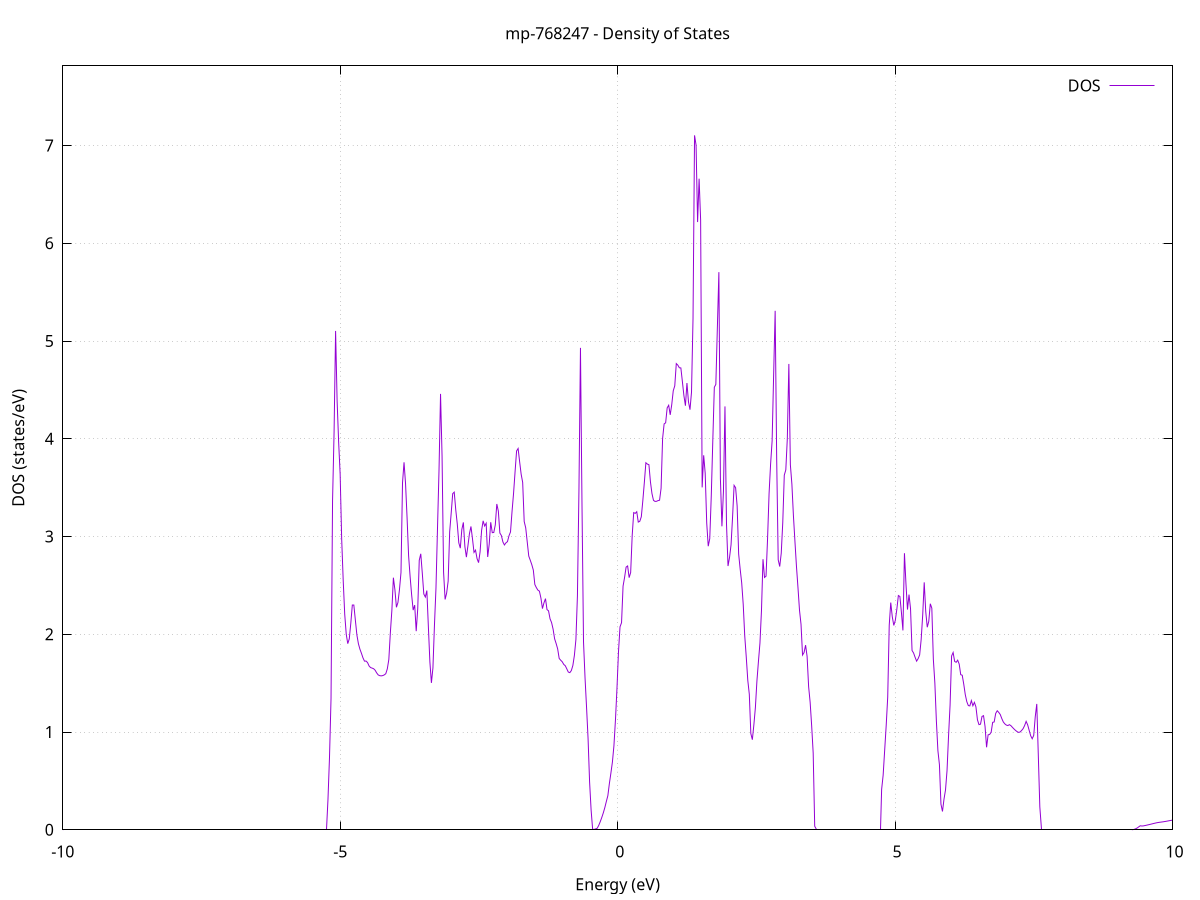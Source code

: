 set title 'mp-768247 - Density of States'
set xlabel 'Energy (eV)'
set ylabel 'DOS (states/eV)'
set grid
set xrange [-10:10]
set yrange [0:7.815]
set xzeroaxis lt -1
set terminal png size 800,600
set output 'mp-768247_dos_gnuplot.png'
plot '-' using 1:2 with lines title 'DOS'
-19.063900 0.000000
-19.036500 0.000000
-19.009100 0.000000
-18.981700 0.000000
-18.954300 0.000000
-18.926800 0.000000
-18.899400 0.000000
-18.872000 0.000000
-18.844600 0.000000
-18.817200 0.000000
-18.789800 0.000000
-18.762400 0.000000
-18.735000 0.000000
-18.707500 0.000000
-18.680100 0.000000
-18.652700 0.000000
-18.625300 0.000000
-18.597900 0.000000
-18.570500 0.000000
-18.543100 0.000000
-18.515600 0.000000
-18.488200 0.000000
-18.460800 0.000000
-18.433400 0.000000
-18.406000 0.000000
-18.378600 0.000000
-18.351200 0.000000
-18.323800 0.000000
-18.296300 0.000000
-18.268900 0.000000
-18.241500 0.000000
-18.214100 0.000000
-18.186700 0.000000
-18.159300 0.000000
-18.131900 0.000000
-18.104500 0.000000
-18.077000 0.000000
-18.049600 0.000000
-18.022200 0.000000
-17.994800 0.000000
-17.967400 0.000000
-17.940000 0.000000
-17.912600 0.000000
-17.885200 0.000000
-17.857700 0.000000
-17.830300 0.000000
-17.802900 0.000000
-17.775500 0.000000
-17.748100 0.000000
-17.720700 0.000000
-17.693300 0.000000
-17.665900 0.000000
-17.638400 0.000000
-17.611000 0.000000
-17.583600 0.000000
-17.556200 0.000000
-17.528800 0.000000
-17.501400 0.000000
-17.474000 0.000000
-17.446600 0.000000
-17.419100 0.000000
-17.391700 0.000000
-17.364300 0.000000
-17.336900 0.000000
-17.309500 0.000000
-17.282100 0.000000
-17.254700 0.000000
-17.227300 0.000000
-17.199800 0.000000
-17.172400 0.000000
-17.145000 0.000000
-17.117600 0.000000
-17.090200 0.000000
-17.062800 0.000000
-17.035400 0.000000
-17.007900 0.000000
-16.980500 0.000000
-16.953100 0.000000
-16.925700 0.000000
-16.898300 0.000000
-16.870900 0.000000
-16.843500 0.000000
-16.816100 0.000000
-16.788600 0.000000
-16.761200 0.000000
-16.733800 0.000000
-16.706400 0.000000
-16.679000 0.000000
-16.651600 0.000000
-16.624200 0.000000
-16.596800 0.000000
-16.569300 0.000700
-16.541900 0.105100
-16.514500 0.165600
-16.487100 0.220400
-16.459700 0.277800
-16.432300 0.307900
-16.404900 0.341600
-16.377500 0.380900
-16.350000 0.421600
-16.322600 0.456300
-16.295200 0.489900
-16.267800 0.523300
-16.240400 0.559100
-16.213000 0.596600
-16.185600 0.635300
-16.158200 0.675900
-16.130700 0.717000
-16.103300 0.759700
-16.075900 0.803700
-16.048500 0.848600
-16.021100 0.894900
-15.993700 0.950200
-15.966300 1.012400
-15.938900 1.081900
-15.911400 1.156900
-15.884000 1.239200
-15.856600 1.332300
-15.829200 1.462600
-15.801800 1.679400
-15.774400 1.948600
-15.747000 1.880600
-15.719500 1.943700
-15.692100 2.010200
-15.664700 2.240200
-15.637300 2.563400
-15.609900 2.058300
-15.582500 1.304100
-15.555100 0.216800
-15.527700 0.183700
-15.500200 1.673300
-15.472800 3.116500
-15.445400 3.650000
-15.418000 2.400900
-15.390600 2.479400
-15.363200 3.507300
-15.335800 2.810600
-15.308400 7.535700
-15.280900 5.643200
-15.253500 3.065900
-15.226100 2.288600
-15.198700 4.164400
-15.171300 6.234600
-15.143900 6.114800
-15.116500 7.021100
-15.089100 5.326800
-15.061600 4.287100
-15.034200 3.219400
-15.006800 3.078400
-14.979400 4.601000
-14.952000 9.776600
-14.924600 7.610400
-14.897200 4.649800
-14.869800 1.566600
-14.842300 1.125200
-14.814900 1.692500
-14.787500 3.796500
-14.760100 5.976800
-14.732700 6.984500
-14.705300 8.858600
-14.677900 7.486000
-14.650500 4.968900
-14.623000 5.445000
-14.595600 5.484100
-14.568200 4.708500
-14.540800 4.490600
-14.513400 4.224500
-14.486000 4.160500
-14.458600 3.259300
-14.431200 2.593300
-14.403700 2.095200
-14.376300 1.466800
-14.348900 0.206400
-14.321500 0.000000
-14.294100 0.000000
-14.266700 0.000000
-14.239300 0.000000
-14.211800 0.000000
-14.184400 0.000000
-14.157000 0.000000
-14.129600 0.000000
-14.102200 0.000000
-14.074800 0.000000
-14.047400 0.000000
-14.020000 0.000000
-13.992500 0.000000
-13.965100 0.000000
-13.937700 0.000000
-13.910300 0.000000
-13.882900 0.000000
-13.855500 0.000000
-13.828100 0.000000
-13.800700 0.000000
-13.773200 0.000000
-13.745800 0.000000
-13.718400 0.000000
-13.691000 0.000000
-13.663600 0.000000
-13.636200 0.000000
-13.608800 0.000000
-13.581400 0.000000
-13.553900 0.000000
-13.526500 0.000000
-13.499100 0.000000
-13.471700 0.000000
-13.444300 0.000000
-13.416900 0.000000
-13.389500 0.000000
-13.362100 0.000000
-13.334600 0.000000
-13.307200 0.000000
-13.279800 0.000000
-13.252400 0.000000
-13.225000 0.000000
-13.197600 0.000000
-13.170200 0.000000
-13.142800 0.000000
-13.115300 0.000000
-13.087900 0.000000
-13.060500 0.000000
-13.033100 0.000000
-13.005700 0.000000
-12.978300 0.000000
-12.950900 0.000000
-12.923400 0.000000
-12.896000 0.000000
-12.868600 0.000000
-12.841200 0.000000
-12.813800 0.000000
-12.786400 0.000000
-12.759000 0.000000
-12.731600 0.000000
-12.704100 0.000000
-12.676700 0.000000
-12.649300 0.000000
-12.621900 0.000000
-12.594500 0.000000
-12.567100 0.000000
-12.539700 0.000000
-12.512300 0.000000
-12.484800 0.000000
-12.457400 0.000000
-12.430000 0.000000
-12.402600 0.000000
-12.375200 0.000000
-12.347800 0.000000
-12.320400 0.000000
-12.293000 0.000000
-12.265500 0.000000
-12.238100 0.000000
-12.210700 0.000000
-12.183300 0.000000
-12.155900 0.000000
-12.128500 0.000000
-12.101100 0.000000
-12.073700 0.000000
-12.046200 0.000000
-12.018800 0.000000
-11.991400 0.000000
-11.964000 0.000000
-11.936600 0.000000
-11.909200 0.000000
-11.881800 0.000000
-11.854400 0.000000
-11.826900 0.000000
-11.799500 0.000000
-11.772100 0.000000
-11.744700 0.000000
-11.717300 0.000000
-11.689900 0.000000
-11.662500 0.000000
-11.635100 0.000000
-11.607600 0.000000
-11.580200 0.000000
-11.552800 0.000000
-11.525400 0.000000
-11.498000 0.000000
-11.470600 0.000000
-11.443200 0.000000
-11.415700 0.000000
-11.388300 0.000000
-11.360900 0.000000
-11.333500 0.000000
-11.306100 0.000000
-11.278700 0.000000
-11.251300 0.000000
-11.223900 0.000000
-11.196400 0.000000
-11.169000 0.000000
-11.141600 0.000000
-11.114200 0.000000
-11.086800 0.000000
-11.059400 0.000000
-11.032000 0.000000
-11.004600 0.000000
-10.977100 0.000000
-10.949700 0.000000
-10.922300 0.000000
-10.894900 0.000000
-10.867500 0.000000
-10.840100 0.000000
-10.812700 0.000000
-10.785300 0.000000
-10.757800 0.000000
-10.730400 0.000000
-10.703000 0.000000
-10.675600 0.000000
-10.648200 0.000000
-10.620800 0.000000
-10.593400 0.000000
-10.566000 0.000000
-10.538500 0.000000
-10.511100 0.000000
-10.483700 0.000000
-10.456300 0.000000
-10.428900 0.000000
-10.401500 0.000000
-10.374100 0.000000
-10.346700 0.000000
-10.319200 0.000000
-10.291800 0.000000
-10.264400 0.000000
-10.237000 0.000000
-10.209600 0.000000
-10.182200 0.000000
-10.154800 0.000000
-10.127300 0.000000
-10.099900 0.000000
-10.072500 0.000000
-10.045100 0.000000
-10.017700 0.000000
-9.990300 0.000000
-9.962900 0.000000
-9.935500 0.000000
-9.908000 0.000000
-9.880600 0.000000
-9.853200 0.000000
-9.825800 0.000000
-9.798400 0.000000
-9.771000 0.000000
-9.743600 0.000000
-9.716200 0.000000
-9.688700 0.000000
-9.661300 0.000000
-9.633900 0.000000
-9.606500 0.000000
-9.579100 0.000000
-9.551700 0.000000
-9.524300 0.000000
-9.496900 0.000000
-9.469400 0.000000
-9.442000 0.000000
-9.414600 0.000000
-9.387200 0.000000
-9.359800 0.000000
-9.332400 0.000000
-9.305000 0.000000
-9.277600 0.000000
-9.250100 0.000000
-9.222700 0.000000
-9.195300 0.000000
-9.167900 0.000000
-9.140500 0.000000
-9.113100 0.000000
-9.085700 0.000000
-9.058300 0.000000
-9.030800 0.000000
-9.003400 0.000000
-8.976000 0.000000
-8.948600 0.000000
-8.921200 0.000000
-8.893800 0.000000
-8.866400 0.000000
-8.839000 0.000000
-8.811500 0.000000
-8.784100 0.000000
-8.756700 0.000000
-8.729300 0.000000
-8.701900 0.000000
-8.674500 0.000000
-8.647100 0.000000
-8.619600 0.000000
-8.592200 0.000000
-8.564800 0.000000
-8.537400 0.000000
-8.510000 0.000000
-8.482600 0.000000
-8.455200 0.000000
-8.427800 0.000000
-8.400300 0.000000
-8.372900 0.000000
-8.345500 0.000000
-8.318100 0.000000
-8.290700 0.000000
-8.263300 0.000000
-8.235900 0.000000
-8.208500 0.000000
-8.181000 0.000000
-8.153600 0.000000
-8.126200 0.000000
-8.098800 0.000000
-8.071400 0.000000
-8.044000 0.000000
-8.016600 0.000000
-7.989200 0.000000
-7.961700 0.000000
-7.934300 0.000000
-7.906900 0.000000
-7.879500 0.000000
-7.852100 0.000000
-7.824700 0.000000
-7.797300 0.000000
-7.769900 0.000000
-7.742400 0.000000
-7.715000 0.000000
-7.687600 0.000000
-7.660200 0.000000
-7.632800 0.000000
-7.605400 0.000000
-7.578000 0.000000
-7.550600 0.000000
-7.523100 0.000000
-7.495700 0.000000
-7.468300 0.000000
-7.440900 0.000000
-7.413500 0.000000
-7.386100 0.000000
-7.358700 0.000000
-7.331200 0.000000
-7.303800 0.000000
-7.276400 0.000000
-7.249000 0.000000
-7.221600 0.000000
-7.194200 0.000000
-7.166800 0.000000
-7.139400 0.000000
-7.111900 0.000000
-7.084500 0.000000
-7.057100 0.000000
-7.029700 0.000000
-7.002300 0.000000
-6.974900 0.000000
-6.947500 0.000000
-6.920100 0.000000
-6.892600 0.000000
-6.865200 0.000000
-6.837800 0.000000
-6.810400 0.000000
-6.783000 0.000000
-6.755600 0.000000
-6.728200 0.000000
-6.700800 0.000000
-6.673300 0.000000
-6.645900 0.000000
-6.618500 0.000000
-6.591100 0.000000
-6.563700 0.000000
-6.536300 0.000000
-6.508900 0.000000
-6.481500 0.000000
-6.454000 0.000000
-6.426600 0.000000
-6.399200 0.000000
-6.371800 0.000000
-6.344400 0.000000
-6.317000 0.000000
-6.289600 0.000000
-6.262200 0.000000
-6.234700 0.000000
-6.207300 0.000000
-6.179900 0.000000
-6.152500 0.000000
-6.125100 0.000000
-6.097700 0.000000
-6.070300 0.000000
-6.042900 0.000000
-6.015400 0.000000
-5.988000 0.000000
-5.960600 0.000000
-5.933200 0.000000
-5.905800 0.000000
-5.878400 0.000000
-5.851000 0.000000
-5.823500 0.000000
-5.796100 0.000000
-5.768700 0.000000
-5.741300 0.000000
-5.713900 0.000000
-5.686500 0.000000
-5.659100 0.000000
-5.631700 0.000000
-5.604200 0.000000
-5.576800 0.000000
-5.549400 0.000000
-5.522000 0.000000
-5.494600 0.000000
-5.467200 0.000000
-5.439800 0.000000
-5.412400 0.000000
-5.384900 0.000000
-5.357500 0.000000
-5.330100 0.000000
-5.302700 0.000000
-5.275300 0.000000
-5.247900 0.000000
-5.220500 0.311600
-5.193100 0.741600
-5.165600 1.344200
-5.138200 3.367900
-5.110800 4.063600
-5.083400 5.103000
-5.056000 4.388300
-5.028600 3.968500
-5.001200 3.637900
-4.973800 2.976500
-4.946300 2.552400
-4.918900 2.205000
-4.891500 2.001100
-4.864100 1.904300
-4.836700 1.953100
-4.809300 2.112100
-4.781900 2.299100
-4.754500 2.298900
-4.727000 2.144400
-4.699600 1.992900
-4.672200 1.903300
-4.644800 1.847400
-4.617400 1.805400
-4.590000 1.759000
-4.562600 1.725200
-4.535200 1.726100
-4.507700 1.710900
-4.480300 1.676200
-4.452900 1.659400
-4.425500 1.654000
-4.398100 1.647500
-4.370700 1.632100
-4.343300 1.605200
-4.315800 1.584400
-4.288400 1.576700
-4.261000 1.574400
-4.233600 1.577300
-4.206200 1.584600
-4.178800 1.596600
-4.151400 1.646100
-4.124000 1.741600
-4.096500 2.014100
-4.069100 2.244600
-4.041700 2.579000
-4.014300 2.455500
-3.986900 2.276100
-3.959500 2.325600
-3.932100 2.457900
-3.904700 2.632300
-3.877200 3.550800
-3.849800 3.759200
-3.822400 3.539200
-3.795000 3.191200
-3.767600 2.804000
-3.740200 2.590200
-3.712800 2.403400
-3.685400 2.247400
-3.657900 2.298500
-3.630500 2.032000
-3.603100 2.260400
-3.575700 2.757200
-3.548300 2.823500
-3.520900 2.625700
-3.493500 2.412000
-3.466100 2.380900
-3.438600 2.447400
-3.411200 2.076800
-3.383800 1.716400
-3.356400 1.502600
-3.329000 1.655500
-3.301600 2.092200
-3.274200 2.474400
-3.246800 3.084000
-3.219300 3.682100
-3.191900 4.459200
-3.164500 3.822900
-3.137100 2.633800
-3.109700 2.356400
-3.082300 2.420900
-3.054900 2.542600
-3.027400 3.048400
-3.000000 3.238900
-2.972600 3.438800
-2.945200 3.454200
-2.917800 3.273800
-2.890400 3.129100
-2.863000 2.935700
-2.835600 2.881000
-2.808100 3.072700
-2.780700 3.144600
-2.753300 2.897600
-2.725900 2.789400
-2.698500 2.904600
-2.671100 3.029000
-2.643700 3.103100
-2.616300 2.977700
-2.588800 2.837600
-2.561400 2.860600
-2.534000 2.773900
-2.506600 2.732900
-2.479200 2.843500
-2.451800 3.063800
-2.424400 3.160700
-2.397000 3.107900
-2.369500 3.136000
-2.342100 2.790800
-2.314700 2.922000
-2.287300 3.146200
-2.259900 3.039500
-2.232500 3.041200
-2.205100 3.118700
-2.177700 3.332900
-2.150200 3.259900
-2.122800 3.035700
-2.095400 3.010300
-2.068000 2.944600
-2.040600 2.913700
-2.013200 2.935500
-1.985800 2.947700
-1.958400 3.007900
-1.930900 3.047200
-1.903500 3.254900
-1.876100 3.440400
-1.848700 3.662200
-1.821300 3.875700
-1.793900 3.900700
-1.766500 3.765400
-1.739100 3.638000
-1.711600 3.553000
-1.684200 3.153700
-1.656800 3.088500
-1.629400 2.944100
-1.602000 2.800100
-1.574600 2.757300
-1.547200 2.712400
-1.519700 2.656600
-1.492300 2.509000
-1.464900 2.477200
-1.437500 2.451800
-1.410100 2.441100
-1.382700 2.370000
-1.355300 2.262600
-1.327900 2.322000
-1.300400 2.364500
-1.273000 2.252300
-1.245600 2.239900
-1.218200 2.157800
-1.190800 2.120200
-1.163400 2.052600
-1.136000 1.954100
-1.108600 1.905600
-1.081100 1.850700
-1.053700 1.753000
-1.026300 1.734400
-0.998900 1.719000
-0.971500 1.691800
-0.944100 1.678300
-0.916700 1.646700
-0.889300 1.613600
-0.861800 1.607500
-0.834400 1.628900
-0.807000 1.681100
-0.779600 1.784100
-0.752200 1.944900
-0.724800 2.393000
-0.697400 3.473600
-0.670000 4.929900
-0.642500 3.320700
-0.615100 1.921800
-0.587700 1.554600
-0.560300 1.251800
-0.532900 0.931100
-0.505500 0.488600
-0.478100 0.200800
-0.450700 0.003900
-0.423200 0.004300
-0.395800 0.009300
-0.368400 0.015800
-0.341000 0.044500
-0.313600 0.082800
-0.286200 0.125500
-0.258800 0.172300
-0.231300 0.226300
-0.203900 0.289100
-0.176500 0.349000
-0.149100 0.472500
-0.121700 0.579500
-0.094300 0.693200
-0.066900 0.859400
-0.039500 1.123200
-0.012000 1.447800
0.015400 1.823600
0.042800 2.076100
0.070200 2.118600
0.097600 2.492600
0.125000 2.581600
0.152400 2.687300
0.179800 2.698900
0.207300 2.579500
0.234700 2.632400
0.262100 3.009000
0.289500 3.244800
0.316900 3.237100
0.344300 3.253700
0.371700 3.147900
0.399100 3.155800
0.426600 3.202600
0.454000 3.368000
0.481400 3.554900
0.508800 3.754800
0.536200 3.740900
0.563600 3.735100
0.591000 3.560300
0.618400 3.440200
0.645900 3.370200
0.673300 3.359300
0.700700 3.360300
0.728100 3.367700
0.755500 3.371500
0.782900 3.493500
0.810300 4.003200
0.837700 4.152100
0.865200 4.163500
0.892600 4.316500
0.920000 4.343100
0.947400 4.245000
0.974800 4.348700
1.002200 4.491000
1.029600 4.541900
1.057000 4.769300
1.084500 4.753700
1.111900 4.726600
1.139300 4.724900
1.166700 4.585800
1.194100 4.442400
1.221500 4.338300
1.248900 4.570600
1.276400 4.379000
1.303800 4.297500
1.331200 4.476700
1.358600 5.230800
1.386000 7.104200
1.413400 7.004900
1.440800 6.217100
1.468200 6.660700
1.495700 6.238200
1.523100 3.503000
1.550500 3.831300
1.577900 3.647400
1.605300 3.138400
1.632700 2.901100
1.660100 2.979200
1.687500 3.416600
1.715000 3.981300
1.742400 4.527000
1.769800 4.556800
1.797200 5.134200
1.824600 5.705100
1.852000 3.592900
1.879400 3.104400
1.906800 3.461400
1.934300 4.331000
1.961700 3.131200
1.989100 2.698200
2.016500 2.785800
2.043900 2.916200
2.071300 3.200000
2.098700 3.523700
2.126100 3.499500
2.153600 3.312200
2.181000 2.820300
2.208400 2.666100
2.235800 2.525500
2.263200 2.306000
2.290600 1.984000
2.318000 1.767800
2.345400 1.529500
2.372900 1.386400
2.400300 0.985000
2.427700 0.921500
2.455100 1.073500
2.482500 1.250400
2.509900 1.520200
2.537300 1.720900
2.564800 1.909800
2.592200 2.241700
2.619600 2.768100
2.647000 2.581300
2.674400 2.594300
2.701800 2.976000
2.729200 3.440300
2.756600 3.741200
2.784100 3.978600
2.811500 4.655200
2.838900 5.309400
2.866300 3.794600
2.893700 2.762100
2.921100 2.693000
2.948500 2.829400
2.975900 3.143300
3.003400 3.628300
3.030800 3.681500
3.058200 4.003700
3.085600 4.765400
3.113000 3.733600
3.140400 3.535100
3.167800 3.214900
3.195200 2.951700
3.222700 2.695700
3.250100 2.476500
3.277500 2.246600
3.304900 2.102400
3.332300 1.787600
3.359700 1.813100
3.387100 1.889000
3.414500 1.773900
3.442000 1.463600
3.469400 1.303800
3.496800 1.063300
3.524200 0.784900
3.551600 0.036200
3.579000 0.000000
3.606400 0.000000
3.633800 0.000000
3.661300 0.000000
3.688700 0.000000
3.716100 0.000000
3.743500 0.000000
3.770900 0.000000
3.798300 0.000000
3.825700 0.000000
3.853100 0.000000
3.880600 0.000000
3.908000 0.000000
3.935400 0.000000
3.962800 0.000000
3.990200 0.000000
4.017600 0.000000
4.045000 0.000000
4.072500 0.000000
4.099900 0.000000
4.127300 0.000000
4.154700 0.000000
4.182100 0.000000
4.209500 0.000000
4.236900 0.000000
4.264300 0.000000
4.291800 0.000000
4.319200 0.000000
4.346600 0.000000
4.374000 0.000000
4.401400 0.000000
4.428800 0.000000
4.456200 0.000000
4.483600 0.000000
4.511100 0.000000
4.538500 0.000000
4.565900 0.000000
4.593300 0.000000
4.620700 0.000000
4.648100 0.000000
4.675500 0.000000
4.702900 0.000000
4.730400 0.000000
4.757800 0.413200
4.785200 0.559100
4.812600 0.813700
4.840000 1.066600
4.867400 1.357100
4.894800 2.093000
4.922200 2.324400
4.949700 2.178500
4.977100 2.090600
5.004500 2.142500
5.031900 2.256100
5.059300 2.396400
5.086700 2.386800
5.114100 2.225400
5.141500 2.039600
5.169000 2.829100
5.196400 2.514500
5.223800 2.252900
5.251200 2.405900
5.278600 2.262900
5.306000 1.834000
5.333400 1.808700
5.360900 1.764600
5.388300 1.725100
5.415700 1.750900
5.443100 1.789400
5.470500 1.947600
5.497900 2.196200
5.525300 2.531200
5.552700 2.232100
5.580200 2.072100
5.607600 2.132800
5.635000 2.312600
5.662400 2.267600
5.689800 1.744500
5.717200 1.499700
5.744600 1.110400
5.772000 0.809000
5.799500 0.665800
5.826900 0.262400
5.854300 0.187300
5.881700 0.312600
5.909100 0.408200
5.936500 0.605400
5.963900 0.961600
5.991300 1.274600
6.018800 1.778000
6.046200 1.813600
6.073600 1.722500
6.101000 1.713300
6.128400 1.735200
6.155800 1.695000
6.183200 1.587100
6.210600 1.580800
6.238100 1.488600
6.265500 1.382100
6.292900 1.310500
6.320300 1.270400
6.347700 1.267200
6.375100 1.321700
6.402500 1.268400
6.429900 1.303500
6.457400 1.257000
6.484800 1.124500
6.512200 1.075800
6.539600 1.080200
6.567000 1.159800
6.594400 1.167200
6.621800 1.056100
6.649200 0.843900
6.676700 0.971500
6.704100 0.974800
6.731500 0.997600
6.758900 1.099000
6.786300 1.103100
6.813700 1.190600
6.841100 1.217600
6.868600 1.200800
6.896000 1.178800
6.923400 1.137900
6.950800 1.103000
6.978200 1.083400
7.005600 1.071000
7.033000 1.066300
7.060400 1.075400
7.087900 1.065100
7.115300 1.047900
7.142700 1.031700
7.170100 1.016900
7.197500 1.004800
7.224900 0.996300
7.252300 0.999900
7.279700 1.015400
7.307200 1.034300
7.334600 1.066000
7.362000 1.108900
7.389400 1.073900
7.416800 1.017300
7.444200 0.962200
7.471600 0.931100
7.499000 0.965800
7.526500 1.156500
7.553900 1.287400
7.581300 0.765900
7.608700 0.235000
7.636100 0.000000
7.663500 0.000000
7.690900 0.000000
7.718300 0.000000
7.745800 0.000000
7.773200 0.000000
7.800600 0.000000
7.828000 0.000000
7.855400 0.000000
7.882800 0.000000
7.910200 0.000000
7.937600 0.000000
7.965100 0.000000
7.992500 0.000000
8.019900 0.000000
8.047300 0.000000
8.074700 0.000000
8.102100 0.000000
8.129500 0.000000
8.157000 0.000000
8.184400 0.000000
8.211800 0.000000
8.239200 0.000000
8.266600 0.000000
8.294000 0.000000
8.321400 0.000000
8.348800 0.000000
8.376300 0.000000
8.403700 0.000000
8.431100 0.000000
8.458500 0.000000
8.485900 0.000000
8.513300 0.000000
8.540700 0.000000
8.568100 0.000000
8.595600 0.000000
8.623000 0.000000
8.650400 0.000000
8.677800 0.000000
8.705200 0.000000
8.732600 0.000000
8.760000 0.000000
8.787400 0.000000
8.814900 0.000000
8.842300 0.000000
8.869700 0.000000
8.897100 0.000000
8.924500 0.000000
8.951900 0.000000
8.979300 0.000000
9.006700 0.000000
9.034200 0.000000
9.061600 0.000000
9.089000 0.000000
9.116400 0.000000
9.143800 0.000000
9.171200 0.000000
9.198600 0.000000
9.226000 0.000000
9.253500 0.000000
9.280900 0.000800
9.308300 0.004100
9.335700 0.010000
9.363100 0.018400
9.390500 0.029500
9.417900 0.040800
9.445300 0.038600
9.472800 0.039500
9.500200 0.042800
9.527600 0.046200
9.555000 0.049800
9.582400 0.053400
9.609800 0.057200
9.637200 0.061100
9.664700 0.065000
9.692100 0.068700
9.719500 0.072100
9.746900 0.074900
9.774300 0.077200
9.801700 0.079200
9.829100 0.081400
9.856500 0.083900
9.884000 0.086600
9.911400 0.089500
9.938800 0.092400
9.966200 0.095300
9.993600 0.098200
10.021000 0.101200
10.048400 0.104200
10.075800 0.107300
10.103300 0.110300
10.130700 0.113300
10.158100 0.116200
10.185500 0.119000
10.212900 0.121900
10.240300 0.124700
10.267700 0.127500
10.295100 0.130500
10.322600 0.133400
10.350000 0.136300
10.377400 0.139300
10.404800 0.142300
10.432200 0.145400
10.459600 0.148400
10.487000 0.151500
10.514400 0.154600
10.541900 0.157700
10.569300 0.160900
10.596700 0.164100
10.624100 0.167300
10.651500 0.170500
10.678900 0.173800
10.706300 0.177000
10.733700 0.180400
10.761200 0.183800
10.788600 0.187300
10.816000 0.190900
10.843400 0.194700
10.870800 0.198500
10.898200 0.202200
10.925600 0.205900
10.953100 0.209700
10.980500 0.213500
11.007900 0.217300
11.035300 0.221200
11.062700 0.225000
11.090100 0.229000
11.117500 0.232900
11.144900 0.236800
11.172400 0.240800
11.199800 0.244800
11.227200 0.248800
11.254600 0.252800
11.282000 0.257000
11.309400 0.261300
11.336800 0.265800
11.364200 0.270300
11.391700 0.275000
11.419100 0.280200
11.446500 0.285300
11.473900 0.290500
11.501300 0.295800
11.528700 0.301100
11.556100 0.306600
11.583500 0.312100
11.611000 0.317500
11.638400 0.323100
11.665800 0.328800
11.693200 0.334700
11.720600 0.340800
11.748000 0.347400
11.775400 0.354700
11.802800 0.361700
11.830300 0.368400
11.857700 0.375000
11.885100 0.381500
11.912500 0.388200
11.939900 0.395600
11.967300 0.403400
11.994700 0.411700
12.022100 0.420900
12.049600 0.471900
12.077000 0.447500
12.104400 0.456300
12.131800 0.465000
12.159200 0.473700
12.186600 0.482300
12.214000 0.491000
12.241400 0.518500
12.268900 0.552900
12.296300 0.578700
12.323700 0.572900
12.351100 0.544700
12.378500 0.538900
12.405900 0.532100
12.433300 0.535100
12.460800 0.541800
12.488200 0.552400
12.515600 0.568700
12.543000 0.586900
12.570400 0.609600
12.597800 0.668000
12.625200 0.741200
12.652600 0.811200
12.680100 0.899600
12.707500 0.918800
12.734900 0.853100
12.762300 0.783600
12.789700 0.738100
12.817100 0.855200
12.844500 0.787900
12.871900 0.705700
12.899400 0.691800
12.926800 0.669900
12.954200 0.621000
12.981600 0.580500
13.009000 0.585700
13.036400 0.608600
13.063800 0.652100
13.091200 0.698700
13.118700 0.761300
13.146100 1.233600
13.173500 1.087600
13.200900 0.882200
13.228300 0.809200
13.255700 0.759800
13.283100 0.741300
13.310500 0.725100
13.338000 0.717800
13.365400 0.712600
13.392800 0.706600
13.420200 0.699700
13.447600 0.691900
13.475000 0.687400
13.502400 0.710800
13.529800 0.744600
13.557300 0.771700
13.584700 0.789500
13.612100 0.794200
13.639500 0.754000
13.666900 0.750700
13.694300 0.737600
13.721700 0.726400
13.749200 0.718500
13.776600 0.708700
13.804000 0.698800
13.831400 0.687900
13.858800 0.674900
13.886200 0.661000
13.913600 0.648100
13.941000 0.636300
13.968500 0.628800
13.995900 0.617200
14.023300 0.618800
14.050700 0.615500
14.078100 0.616700
14.105500 0.598500
14.132900 0.566900
14.160300 0.525200
14.187800 0.470700
14.215200 0.419400
14.242600 0.359100
14.270000 0.214900
14.297400 0.120000
14.324800 0.052200
14.352200 0.019200
14.379600 0.017200
14.407100 0.132400
14.434500 0.157700
14.461900 0.248500
14.489300 0.488700
14.516700 0.615100
14.544100 0.866600
14.571500 1.113600
14.598900 1.532800
14.626400 1.874800
14.653800 2.227500
14.681200 2.814000
14.708600 3.038000
14.736000 3.506400
14.763400 3.495500
14.790800 3.426400
14.818200 2.428400
14.845700 1.430900
14.873100 1.206400
14.900500 1.352700
14.927900 1.697200
14.955300 2.090200
14.982700 2.449200
15.010100 2.329100
15.037500 2.167500
15.065000 2.076000
15.092400 2.022100
15.119800 2.044800
15.147200 1.960100
15.174600 1.689500
15.202000 1.494000
15.229400 1.430200
15.256900 1.415500
15.284300 1.380700
15.311700 1.343900
15.339100 1.274700
15.366500 1.220500
15.393900 1.196000
15.421300 1.164000
15.448700 1.147300
15.476200 1.164100
15.503600 1.179000
15.531000 1.189300
15.558400 1.199200
15.585800 1.213700
15.613200 1.250100
15.640600 1.324800
15.668000 1.410000
15.695500 1.561900
15.722900 1.746900
15.750300 1.658900
15.777700 1.592000
15.805100 1.501200
15.832500 1.470600
15.859900 1.416500
15.887300 1.375600
15.914800 1.340000
15.942200 1.269400
15.969600 1.221500
15.997000 1.193100
16.024400 1.170300
16.051800 1.153500
16.079200 1.136700
16.106600 1.132800
16.134100 1.048600
16.161500 0.947800
16.188900 0.837500
16.216300 0.768700
16.243700 0.747000
16.271100 0.659000
16.298500 0.603400
16.325900 0.591100
16.353400 0.582000
16.380800 0.570400
16.408200 0.556100
16.435600 0.529300
16.463000 0.417100
16.490400 0.386600
16.517800 0.361000
16.545300 0.336600
16.572700 0.283300
16.600100 0.240100
16.627500 0.198300
16.654900 0.743700
16.682300 0.336700
16.709700 0.374500
16.737100 0.417000
16.764600 0.497100
16.792000 0.581700
16.819400 0.659900
16.846800 0.740500
16.874200 0.942500
16.901600 1.016800
16.929000 1.084300
16.956400 1.184400
16.983900 1.294100
17.011300 1.395600
17.038700 1.557700
17.066100 1.642600
17.093500 1.560200
17.120900 1.541200
17.148300 1.547400
17.175700 1.581800
17.203200 1.664900
17.230600 1.778700
17.258000 1.897200
17.285400 1.970400
17.312800 1.930800
17.340200 1.667100
17.367600 1.493200
17.395000 1.343400
17.422500 1.173100
17.449900 1.008600
17.477300 1.016200
17.504700 1.100100
17.532100 1.182400
17.559500 1.278200
17.586900 1.213900
17.614300 1.158000
17.641800 1.072300
17.669200 0.999200
17.696600 1.074400
17.724000 1.515000
17.751400 2.124600
17.778800 2.962900
17.806200 2.933500
17.833600 2.488000
17.861100 2.478500
17.888500 2.609200
17.915900 2.869700
17.943300 2.816800
17.970700 2.841500
17.998100 2.889500
18.025500 2.959400
18.053000 2.874300
18.080400 2.793000
18.107800 2.633000
18.135200 2.571900
18.162600 2.423400
18.190000 2.377600
18.217400 2.429000
18.244800 2.405000
18.272300 2.423600
18.299700 2.392300
18.327100 2.491200
18.354500 2.678500
18.381900 2.889400
18.409300 3.157700
18.436700 3.216100
18.464100 2.711700
18.491600 2.249300
18.519000 1.574000
18.546400 1.499300
18.573800 1.545200
18.601200 1.689500
18.628600 1.964700
18.656000 2.819600
18.683400 2.673400
18.710900 2.762200
18.738300 2.692700
18.765700 2.125500
18.793100 1.777400
18.820500 1.943700
18.847900 1.049100
18.875300 0.724200
18.902700 0.633500
18.930200 0.735200
18.957600 1.024100
18.985000 1.730500
19.012400 2.574100
19.039800 2.911500
19.067200 2.283600
19.094600 2.207200
19.122000 2.008500
19.149500 1.827600
19.176900 1.860700
19.204300 1.902200
19.231700 2.069600
19.259100 2.124900
19.286500 2.377000
19.313900 2.081200
19.341400 1.936400
19.368800 1.856100
19.396200 1.811600
19.423600 1.715600
19.451000 1.591400
19.478400 1.387300
19.505800 1.161800
19.533200 1.212800
19.560700 1.152500
19.588100 1.224000
19.615500 1.293800
19.642900 1.380800
19.670300 1.445800
19.697700 1.487600
19.725100 1.403300
19.752500 1.327200
19.780000 1.245200
19.807400 1.209300
19.834800 1.176300
19.862200 1.133200
19.889600 1.047900
19.917000 1.010200
19.944400 0.993700
19.971800 0.991800
19.999300 0.925300
20.026700 0.924400
20.054100 0.932700
20.081500 0.951300
20.108900 0.966600
20.136300 1.061900
20.163700 1.293400
20.191100 1.267600
20.218600 1.298100
20.246000 1.298700
20.273400 1.297200
20.300800 1.341300
20.328200 1.401400
20.355600 1.465800
20.383000 1.533500
20.410400 1.597500
20.437900 1.637500
20.465300 1.665100
20.492700 1.686400
20.520100 1.664500
20.547500 1.627100
20.574900 1.616100
20.602300 1.606700
20.629700 1.560000
20.657200 1.494300
20.684600 1.423000
20.712000 1.260000
20.739400 1.085700
20.766800 0.977400
20.794200 0.932300
20.821600 0.952300
20.849100 1.059300
20.876500 1.089700
20.903900 1.094100
20.931300 1.020200
20.958700 0.912700
20.986100 0.816600
21.013500 0.759900
21.040900 0.721800
21.068400 0.700000
21.095800 0.704600
21.123200 0.787100
21.150600 0.984600
21.178000 1.281000
21.205400 1.632100
21.232800 1.593900
21.260200 1.506600
21.287700 1.426400
21.315100 1.337100
21.342500 1.259900
21.369900 1.216800
21.397300 1.177700
21.424700 1.180600
21.452100 1.202700
21.479500 1.275700
21.507000 1.240300
21.534400 1.271400
21.561800 1.301600
21.589200 1.349500
21.616600 1.365100
21.644000 1.322500
21.671400 1.401100
21.698800 1.379000
21.726300 1.400200
21.753700 1.424300
21.781100 1.440500
21.808500 1.510000
21.835900 1.534900
21.863300 1.569000
21.890700 1.607700
21.918100 1.645900
21.945600 1.714300
21.973000 1.873100
22.000400 1.971700
22.027800 1.938400
22.055200 2.015400
22.082600 1.999300
22.110000 2.042500
22.137500 2.102700
22.164900 2.165400
22.192300 2.231900
22.219700 2.522900
22.247100 2.435600
22.274500 2.359000
22.301900 1.934400
22.329300 1.982800
22.356800 2.324700
22.384200 2.765900
22.411600 3.219900
22.439000 2.868300
22.466400 2.335800
22.493800 2.106000
22.521200 1.970000
22.548600 1.629400
22.576100 1.413800
22.603500 1.359200
22.630900 1.573100
22.658300 1.930900
22.685700 1.534100
22.713100 1.520700
22.740500 1.575600
22.767900 1.611800
22.795400 1.653300
22.822800 1.676300
22.850200 1.686600
22.877600 1.725900
22.905000 1.743500
22.932400 1.811900
22.959800 1.749100
22.987200 1.767200
23.014700 1.845100
23.042100 2.050300
23.069500 1.993900
23.096900 1.987100
23.124300 1.939600
23.151700 1.858100
23.179100 1.744400
23.206500 1.669100
23.234000 1.574300
23.261400 1.465000
23.288800 1.393400
23.316200 1.401900
23.343600 1.432900
23.371000 1.517900
23.398400 1.589100
23.425800 1.624800
23.453300 1.653600
23.480700 1.635400
23.508100 1.722500
23.535500 2.088800
23.562900 1.524800
23.590300 1.437000
23.617700 1.379000
23.645200 1.285300
23.672600 1.221700
23.700000 1.170700
23.727400 1.200100
23.754800 1.228200
23.782200 1.227600
23.809600 1.258400
23.837000 1.451800
23.864500 1.755900
23.891900 2.205100
23.919300 2.770600
23.946700 3.284900
23.974100 3.346300
24.001500 2.283800
24.028900 1.502400
24.056300 1.477100
24.083800 1.301800
24.111200 1.231600
24.138600 1.248800
24.166000 1.348000
24.193400 1.543600
24.220800 1.682100
24.248200 1.741300
24.275600 1.798500
24.303100 1.921500
24.330500 2.038700
24.357900 2.140800
24.385300 2.301500
24.412700 2.427200
24.440100 2.179200
24.467500 2.144700
24.494900 2.060500
24.522400 1.748100
24.549800 1.556200
24.577200 1.508400
24.604600 1.514200
24.632000 1.527900
24.659400 1.544800
24.686800 1.586100
24.714200 1.671200
24.741700 1.734500
24.769100 1.766800
24.796500 1.713400
24.823900 1.653700
24.851300 1.647100
24.878700 1.520400
24.906100 1.507600
24.933600 1.516300
24.961000 1.497100
24.988400 1.431700
25.015800 1.423600
25.043200 1.396500
25.070600 1.326700
25.098000 1.304000
25.125400 1.357800
25.152900 1.427800
25.180300 1.474600
25.207700 1.530600
25.235100 1.635500
25.262500 1.569900
25.289900 1.456300
25.317300 1.362000
25.344700 1.286700
25.372200 1.187500
25.399600 1.027600
25.427000 0.953000
25.454400 0.902100
25.481800 0.842600
25.509200 0.789500
25.536600 0.732900
25.564000 0.683800
25.591500 0.650200
25.618900 0.636300
25.646300 0.631400
25.673700 0.645600
25.701100 0.688700
25.728500 0.728800
25.755900 0.846800
25.783300 0.920700
25.810800 1.017700
25.838200 1.060300
25.865600 1.041600
25.893000 1.054200
25.920400 1.061700
25.947800 1.069800
25.975200 1.081100
26.002600 1.088400
26.030100 1.097800
26.057500 1.118800
26.084900 1.228600
26.112300 1.236100
26.139700 1.284400
26.167100 1.383700
26.194500 1.489500
26.221900 1.568800
26.249400 1.592300
26.276800 1.636400
26.304200 1.770300
26.331600 1.928900
26.359000 2.020100
26.386400 2.140300
26.413800 2.257100
26.441300 2.386900
26.468700 2.567400
26.496100 2.749100
26.523500 2.877900
26.550900 2.571000
26.578300 2.618900
26.605700 2.549300
26.633100 2.428400
26.660600 2.368500
26.688000 2.023800
26.715400 1.557100
26.742800 1.781200
26.770200 2.117600
26.797600 1.773200
26.825000 1.953100
26.852400 2.102700
26.879900 2.152100
26.907300 2.201900
26.934700 2.213700
26.962100 2.222100
26.989500 2.123600
27.016900 2.053900
27.044300 1.979800
27.071700 1.897800
27.099200 1.844600
27.126600 1.813200
27.154000 1.777000
27.181400 1.735500
27.208800 1.669100
27.236200 1.620600
27.263600 1.587500
27.291000 1.543000
27.318500 1.509700
27.345900 1.481300
27.373300 1.432100
27.400700 1.370500
27.428100 1.306000
27.455500 1.260300
27.482900 1.221900
27.510300 1.194800
27.537800 1.173000
27.565200 1.155600
27.592600 1.155900
27.620000 1.186100
27.647400 1.205900
27.674800 1.210900
27.702200 1.213200
27.729700 1.214900
27.757100 1.216100
27.784500 1.205400
27.811900 1.184100
27.839300 1.159100
27.866700 1.132200
27.894100 1.108600
27.921500 1.088700
27.949000 1.069100
27.976400 1.050100
28.003800 1.031900
28.031200 1.014900
28.058600 0.995600
28.086000 0.971700
28.113400 0.944600
28.140800 0.910300
28.168300 0.870500
28.195700 0.826000
28.223100 0.787700
28.250500 0.756400
28.277900 0.726500
28.305300 0.699000
28.332700 0.671000
28.360100 0.647300
28.387600 0.625800
28.415000 0.606100
28.442400 0.587700
28.469800 0.569900
28.497200 0.553600
28.524600 0.538900
28.552000 0.525000
28.579400 0.511600
28.606900 0.498600
28.634300 0.486000
28.661700 0.474100
28.689100 0.462400
28.716500 0.450800
28.743900 0.438700
28.771300 0.429400
28.798700 0.424100
28.826200 0.420000
28.853600 0.417900
28.881000 0.434600
28.908400 0.488500
28.935800 0.571300
28.963200 0.685100
28.990600 0.819600
29.018000 0.929500
29.045500 1.034900
29.072900 1.194200
29.100300 1.377100
29.127700 1.488400
29.155100 1.621300
29.182500 1.683500
29.209900 1.559100
29.237400 1.583000
29.264800 1.520400
29.292200 1.521400
29.319600 1.469500
29.347000 1.494200
29.374400 1.479900
29.401800 1.461000
29.429200 1.380700
29.456700 1.357500
29.484100 1.394400
29.511500 1.380500
29.538900 1.346300
29.566300 1.372200
29.593700 1.329100
29.621100 1.298300
29.648500 1.340600
29.676000 1.434200
29.703400 1.532200
29.730800 1.570800
29.758200 1.696200
29.785600 1.656800
29.813000 1.657100
29.840400 1.708100
29.867800 1.624200
29.895300 1.558300
29.922700 1.566200
29.950100 1.632700
29.977500 1.727100
30.004900 1.962500
30.032300 1.847100
30.059700 1.639900
30.087100 1.409200
30.114600 1.314000
30.142000 1.317800
30.169400 1.289300
30.196800 1.256600
30.224200 1.121100
30.251600 1.068700
30.279000 1.104600
30.306400 1.152300
30.333900 1.243500
30.361300 1.321600
30.388700 1.368400
30.416100 1.416800
30.443500 1.474900
30.470900 1.576000
30.498300 1.677400
30.525700 1.756700
30.553200 1.816000
30.580600 1.799400
30.608000 1.772100
30.635400 1.792600
30.662800 1.960300
30.690200 2.121500
30.717600 2.063200
30.745100 1.877000
30.772500 1.723700
30.799900 1.606100
30.827300 1.495800
30.854700 1.452600
30.882100 1.489000
30.909500 1.514000
30.936900 1.539100
30.964400 1.560100
30.991800 1.604200
31.019200 1.674700
31.046600 1.545200
31.074000 1.496700
31.101400 1.563800
31.128800 1.716000
31.156200 1.879500
31.183700 2.001500
31.211100 2.012300
31.238500 1.993000
31.265900 2.046600
31.293300 2.143200
31.320700 2.166800
31.348100 2.061500
31.375500 1.953300
31.403000 1.929400
31.430400 1.709300
31.457800 1.819500
31.485200 2.061900
31.512600 2.135600
31.540000 2.155600
31.567400 2.160900
31.594800 2.189100
31.622300 2.184700
31.649700 2.202200
31.677100 2.035300
31.704500 1.961500
31.731900 2.031200
31.759300 2.080700
31.786700 1.842800
31.814100 1.704500
31.841600 1.378600
31.869000 1.412500
31.896400 1.673400
31.923800 1.631300
31.951200 1.555500
31.978600 1.566000
32.006000 1.522200
32.033500 1.534400
32.060900 1.538400
32.088300 1.509300
32.115700 1.455500
32.143100 1.445400
32.170500 1.424900
32.197900 1.412100
32.225300 1.425000
32.252800 1.410300
32.280200 1.383600
32.307600 1.354400
32.335000 1.338800
32.362400 1.346600
32.389800 1.372000
32.417200 1.474000
32.444600 1.513400
32.472100 1.575100
32.499500 1.586700
32.526900 1.524600
32.554300 1.459300
32.581700 1.354100
32.609100 1.278400
32.636500 1.356400
32.663900 1.253000
32.691400 1.111400
32.718800 1.020700
32.746200 0.977900
32.773600 0.977200
32.801000 1.065500
32.828400 1.090300
32.855800 1.214000
32.883200 1.054200
32.910700 0.898800
32.938100 0.360400
32.965500 0.218800
32.992900 0.177700
33.020300 0.115900
33.047700 0.070300
33.075100 0.051700
33.102500 0.035700
33.130000 0.022300
33.157400 0.011800
33.184800 0.004600
33.212200 0.000700
33.239600 0.000000
33.267000 0.000000
33.294400 0.000000
33.321800 0.000000
33.349300 0.000000
33.376700 0.000000
33.404100 0.000000
33.431500 0.000000
33.458900 0.000000
33.486300 0.000000
33.513700 0.000000
33.541200 0.000000
33.568600 0.000000
33.596000 0.000000
33.623400 0.000000
33.650800 0.000000
33.678200 0.000000
33.705600 0.000000
33.733000 0.000000
33.760500 0.000000
33.787900 0.000000
33.815300 0.000000
33.842700 0.000000
33.870100 0.000000
33.897500 0.000000
33.924900 0.000000
33.952300 0.000000
33.979800 0.000000
34.007200 0.000000
34.034600 0.000000
34.062000 0.000000
34.089400 0.000000
34.116800 0.000000
34.144200 0.000000
34.171600 0.000000
34.199100 0.000000
34.226500 0.000000
34.253900 0.000000
34.281300 0.000000
34.308700 0.000000
34.336100 0.000000
34.363500 0.000000
34.390900 0.000000
34.418400 0.000000
34.445800 0.000000
34.473200 0.000000
34.500600 0.000000
34.528000 0.000000
34.555400 0.000000
34.582800 0.000000
34.610200 0.000000
34.637700 0.000000
34.665100 0.000000
34.692500 0.000000
34.719900 0.000000
34.747300 0.000000
34.774700 0.000000
34.802100 0.000000
34.829600 0.000000
34.857000 0.000000
34.884400 0.000000
34.911800 0.000000
34.939200 0.000000
34.966600 0.000000
34.994000 0.000000
35.021400 0.000000
35.048900 0.000000
35.076300 0.000000
35.103700 0.000000
35.131100 0.000000
35.158500 0.000000
35.185900 0.000000
35.213300 0.000000
35.240700 0.000000
35.268200 0.000000
35.295600 0.000000
35.323000 0.000000
35.350400 0.000000
35.377800 0.000000
35.405200 0.000000
35.432600 0.000000
35.460000 0.000000
35.487500 0.000000
35.514900 0.000000
35.542300 0.000000
35.569700 0.000000
35.597100 0.000000
35.624500 0.000000
35.651900 0.000000
35.679300 0.000000
35.706800 0.000000
35.734200 0.000000
35.761600 0.000000
e
